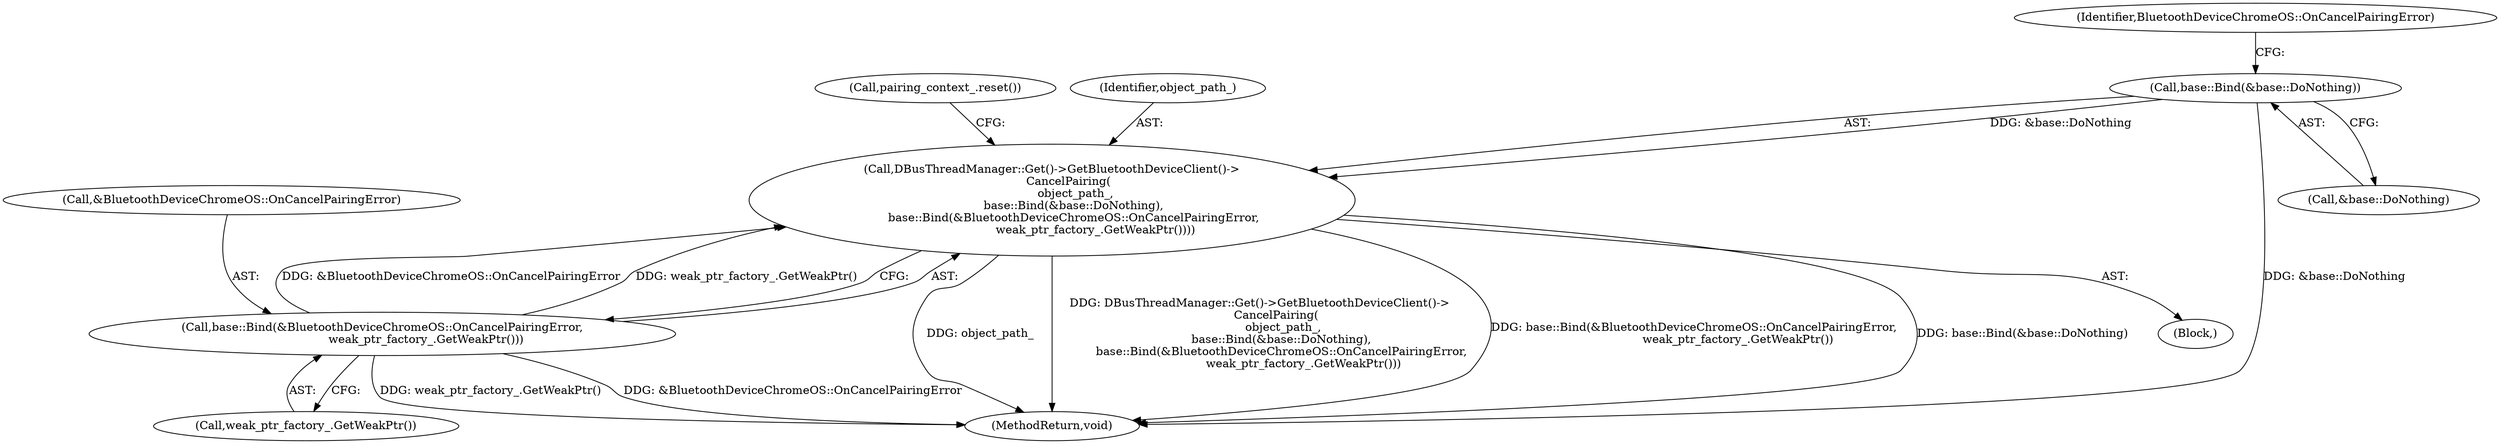 digraph "0_Chrome_d358f57009b85fb7440208afa5ba87636b491889_5@API" {
"1000119" [label="(Call,DBusThreadManager::Get()->GetBluetoothDeviceClient()->\n         CancelPairing(\n             object_path_,\n            base::Bind(&base::DoNothing),\n            base::Bind(&BluetoothDeviceChromeOS::OnCancelPairingError,\n                        weak_ptr_factory_.GetWeakPtr())))"];
"1000121" [label="(Call,base::Bind(&base::DoNothing))"];
"1000124" [label="(Call,base::Bind(&BluetoothDeviceChromeOS::OnCancelPairingError,\n                        weak_ptr_factory_.GetWeakPtr()))"];
"1000127" [label="(Call,weak_ptr_factory_.GetWeakPtr())"];
"1000125" [label="(Call,&BluetoothDeviceChromeOS::OnCancelPairingError)"];
"1000120" [label="(Identifier,object_path_)"];
"1000122" [label="(Call,&base::DoNothing)"];
"1000110" [label="(Block,)"];
"1000121" [label="(Call,base::Bind(&base::DoNothing))"];
"1000129" [label="(MethodReturn,void)"];
"1000128" [label="(Call,pairing_context_.reset())"];
"1000124" [label="(Call,base::Bind(&BluetoothDeviceChromeOS::OnCancelPairingError,\n                        weak_ptr_factory_.GetWeakPtr()))"];
"1000119" [label="(Call,DBusThreadManager::Get()->GetBluetoothDeviceClient()->\n         CancelPairing(\n             object_path_,\n            base::Bind(&base::DoNothing),\n            base::Bind(&BluetoothDeviceChromeOS::OnCancelPairingError,\n                        weak_ptr_factory_.GetWeakPtr())))"];
"1000126" [label="(Identifier,BluetoothDeviceChromeOS::OnCancelPairingError)"];
"1000119" -> "1000110"  [label="AST: "];
"1000119" -> "1000124"  [label="CFG: "];
"1000120" -> "1000119"  [label="AST: "];
"1000121" -> "1000119"  [label="AST: "];
"1000124" -> "1000119"  [label="AST: "];
"1000128" -> "1000119"  [label="CFG: "];
"1000119" -> "1000129"  [label="DDG: object_path_"];
"1000119" -> "1000129"  [label="DDG: DBusThreadManager::Get()->GetBluetoothDeviceClient()->\n         CancelPairing(\n             object_path_,\n            base::Bind(&base::DoNothing),\n            base::Bind(&BluetoothDeviceChromeOS::OnCancelPairingError,\n                        weak_ptr_factory_.GetWeakPtr()))"];
"1000119" -> "1000129"  [label="DDG: base::Bind(&BluetoothDeviceChromeOS::OnCancelPairingError,\n                        weak_ptr_factory_.GetWeakPtr())"];
"1000119" -> "1000129"  [label="DDG: base::Bind(&base::DoNothing)"];
"1000121" -> "1000119"  [label="DDG: &base::DoNothing"];
"1000124" -> "1000119"  [label="DDG: &BluetoothDeviceChromeOS::OnCancelPairingError"];
"1000124" -> "1000119"  [label="DDG: weak_ptr_factory_.GetWeakPtr()"];
"1000121" -> "1000122"  [label="CFG: "];
"1000122" -> "1000121"  [label="AST: "];
"1000126" -> "1000121"  [label="CFG: "];
"1000121" -> "1000129"  [label="DDG: &base::DoNothing"];
"1000124" -> "1000127"  [label="CFG: "];
"1000125" -> "1000124"  [label="AST: "];
"1000127" -> "1000124"  [label="AST: "];
"1000124" -> "1000129"  [label="DDG: &BluetoothDeviceChromeOS::OnCancelPairingError"];
"1000124" -> "1000129"  [label="DDG: weak_ptr_factory_.GetWeakPtr()"];
}

